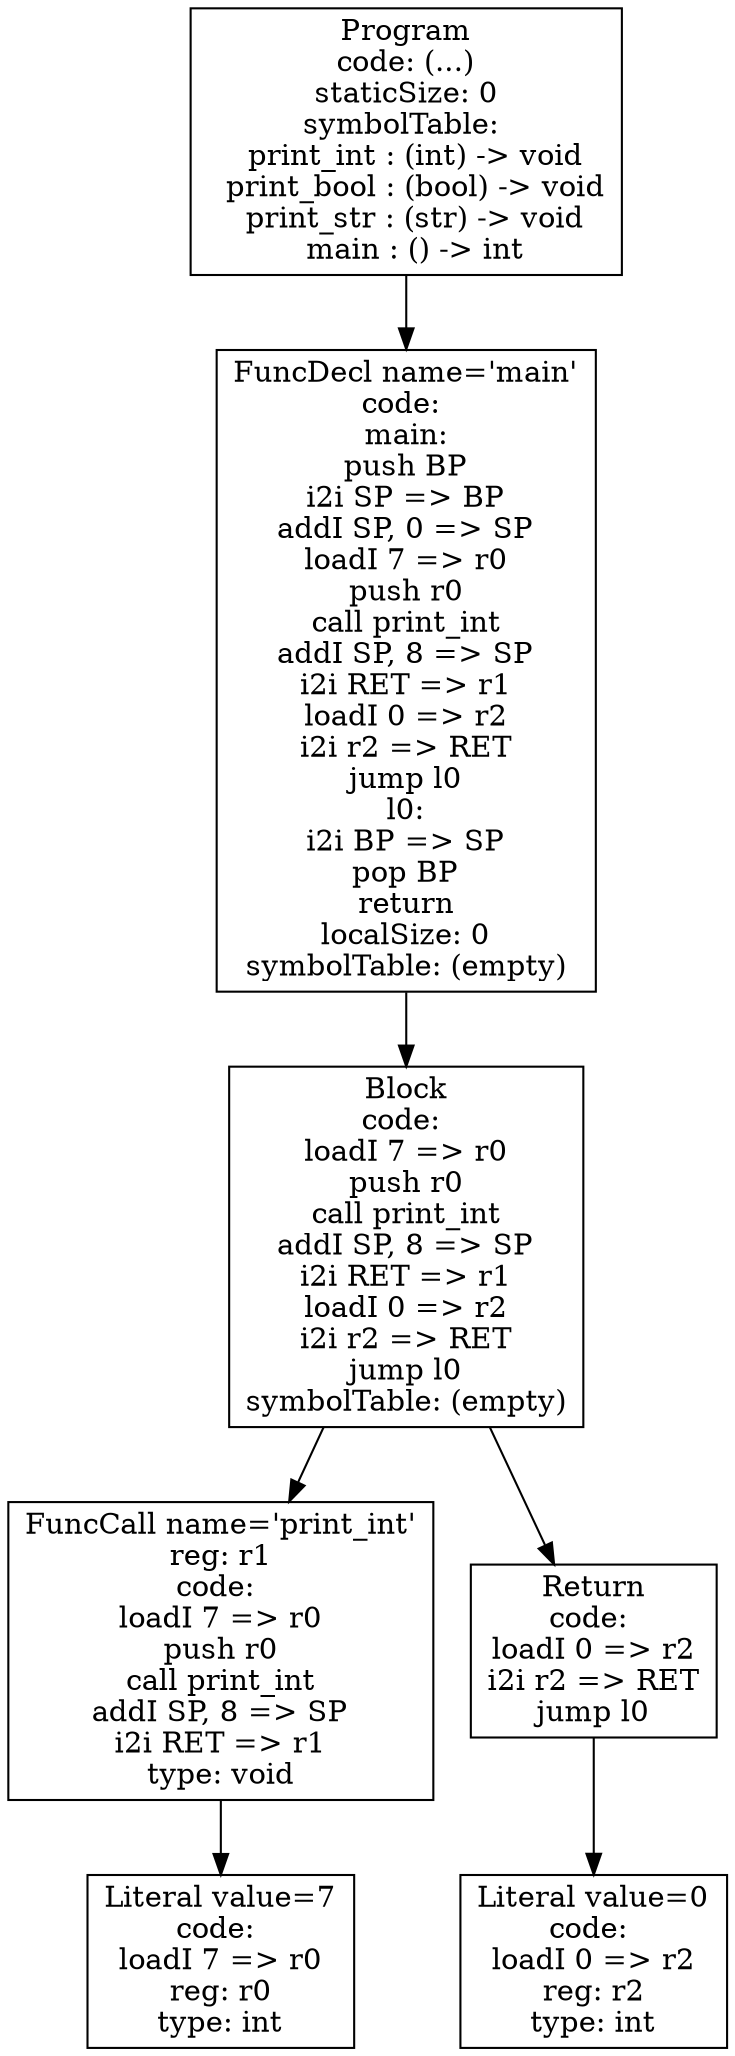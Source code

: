 digraph AST {
4 [shape=box, label="Literal value=7\ncode: \nloadI 7 => r0\nreg: r0\ntype: int"];
3 [shape=box, label="FuncCall name='print_int'\nreg: r1\ncode: \nloadI 7 => r0\npush r0\ncall print_int\naddI SP, 8 => SP\ni2i RET => r1\ntype: void"];
3 -> 4;
6 [shape=box, label="Literal value=0\ncode: \nloadI 0 => r2\nreg: r2\ntype: int"];
5 [shape=box, label="Return\ncode: \nloadI 0 => r2\ni2i r2 => RET\njump l0"];
5 -> 6;
2 [shape=box, label="Block\ncode: \nloadI 7 => r0\npush r0\ncall print_int\naddI SP, 8 => SP\ni2i RET => r1\nloadI 0 => r2\ni2i r2 => RET\njump l0\nsymbolTable: (empty)"];
2 -> 3;
2 -> 5;
1 [shape=box, label="FuncDecl name='main'\ncode: \nmain:\npush BP\ni2i SP => BP\naddI SP, 0 => SP\nloadI 7 => r0\npush r0\ncall print_int\naddI SP, 8 => SP\ni2i RET => r1\nloadI 0 => r2\ni2i r2 => RET\njump l0\nl0:\ni2i BP => SP\npop BP\nreturn\nlocalSize: 0\nsymbolTable: (empty)"];
1 -> 2;
0 [shape=box, label="Program\ncode: (...)\nstaticSize: 0\nsymbolTable: \n  print_int : (int) -> void\n  print_bool : (bool) -> void\n  print_str : (str) -> void\n  main : () -> int"];
0 -> 1;
}
